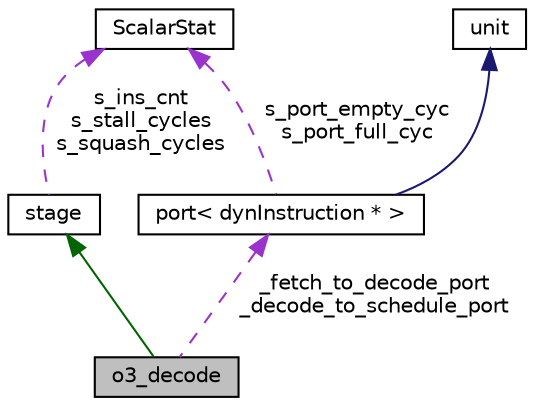 digraph G
{
  edge [fontname="Helvetica",fontsize="10",labelfontname="Helvetica",labelfontsize="10"];
  node [fontname="Helvetica",fontsize="10",shape=record];
  Node1 [label="o3_decode",height=0.2,width=0.4,color="black", fillcolor="grey75", style="filled" fontcolor="black"];
  Node2 -> Node1 [dir=back,color="darkgreen",fontsize="10",style="solid",fontname="Helvetica"];
  Node2 [label="stage",height=0.2,width=0.4,color="black", fillcolor="white", style="filled",URL="$classstage.html"];
  Node3 -> Node2 [dir=back,color="darkorchid3",fontsize="10",style="dashed",label="s_ins_cnt\ns_stall_cycles\ns_squash_cycles",fontname="Helvetica"];
  Node3 [label="ScalarStat",height=0.2,width=0.4,color="black", fillcolor="white", style="filled",URL="$classScalarStat.html"];
  Node4 -> Node1 [dir=back,color="darkorchid3",fontsize="10",style="dashed",label="_fetch_to_decode_port\n_decode_to_schedule_port",fontname="Helvetica"];
  Node4 [label="port\< dynInstruction * \>",height=0.2,width=0.4,color="black", fillcolor="white", style="filled",URL="$classport.html"];
  Node5 -> Node4 [dir=back,color="midnightblue",fontsize="10",style="solid",fontname="Helvetica"];
  Node5 [label="unit",height=0.2,width=0.4,color="black", fillcolor="white", style="filled",URL="$classunit.html"];
  Node3 -> Node4 [dir=back,color="darkorchid3",fontsize="10",style="dashed",label="s_port_empty_cyc\ns_port_full_cyc",fontname="Helvetica"];
}
